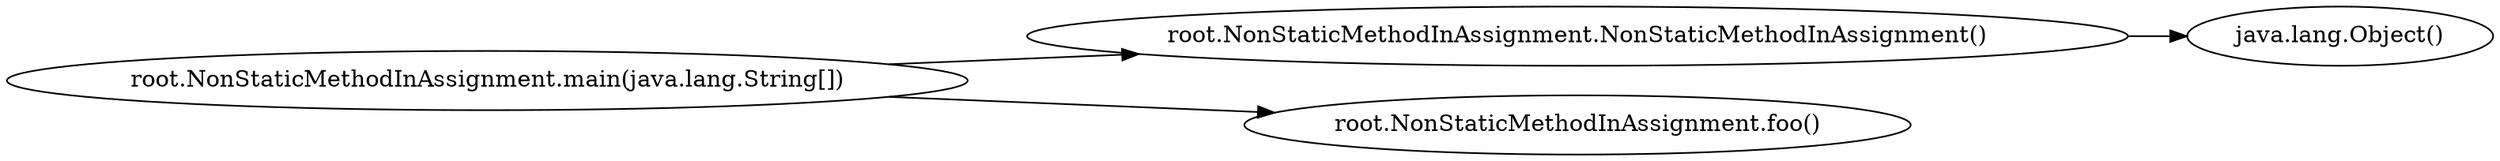 digraph graphname {
rankdir="LR";
0 [label="root.NonStaticMethodInAssignment.NonStaticMethodInAssignment()"]
3 [label="root.NonStaticMethodInAssignment.foo()"]
1 [label="java.lang.Object()"]
2 [label="root.NonStaticMethodInAssignment.main(java.lang.String[])"]
0 -> 1
2 -> 0
2 -> 3
}
